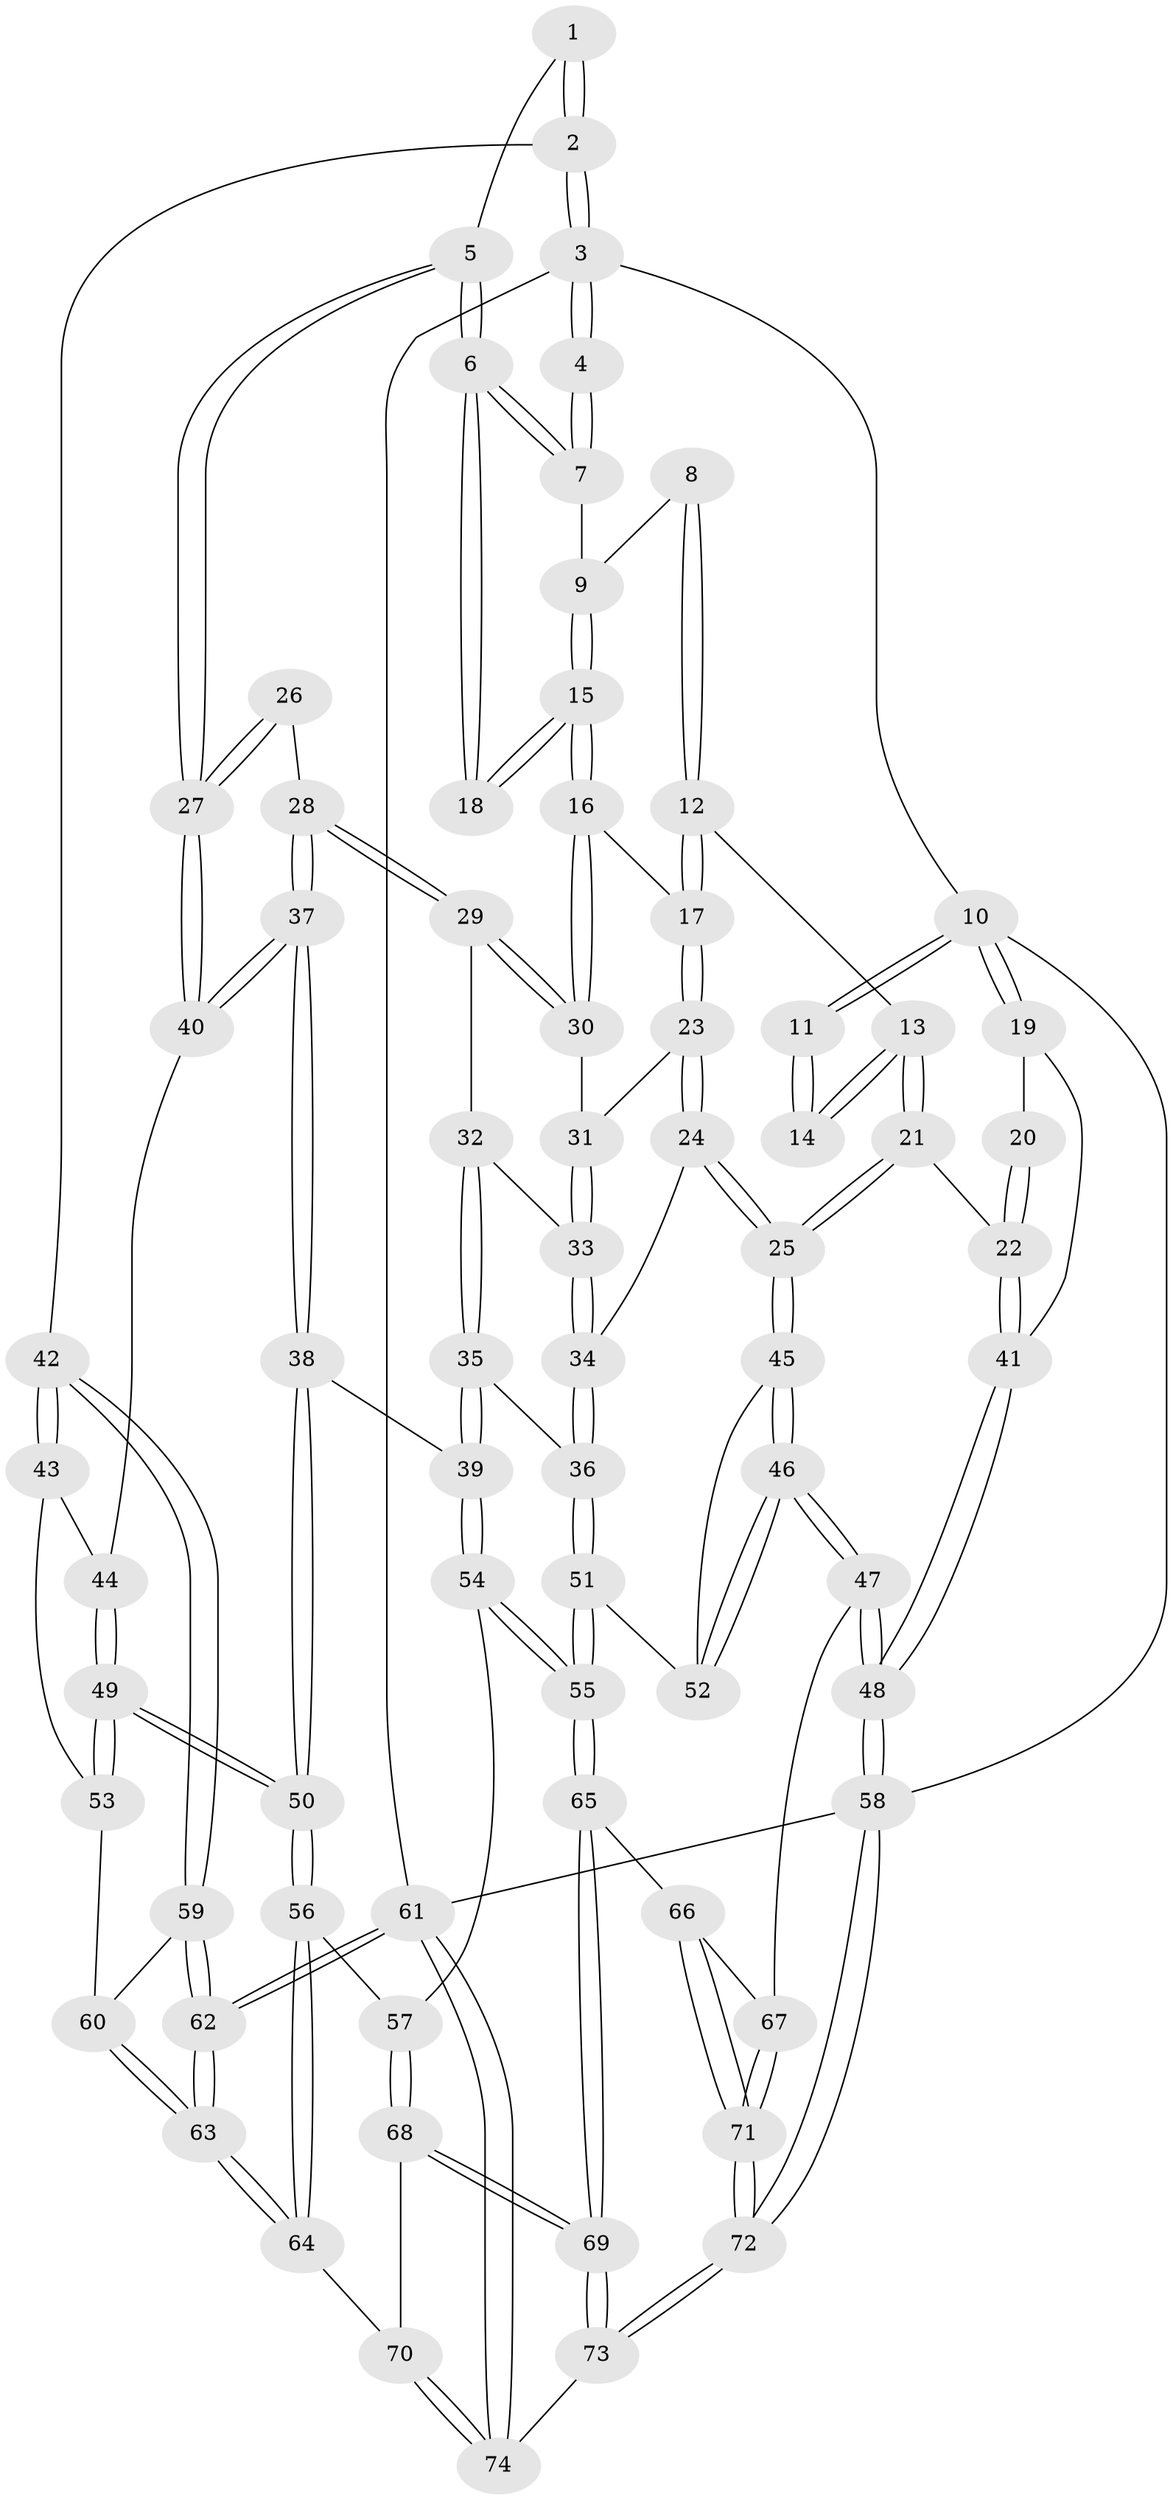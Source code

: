 // Generated by graph-tools (version 1.1) at 2025/59/03/09/25 04:59:39]
// undirected, 74 vertices, 182 edges
graph export_dot {
graph [start="1"]
  node [color=gray90,style=filled];
  1 [pos="+0.9237359505723984+0.08105506537653943"];
  2 [pos="+1+0.22917503629489044"];
  3 [pos="+1+0"];
  4 [pos="+0.7360997219438805+0"];
  5 [pos="+0.7401339254455047+0.26841821553890743"];
  6 [pos="+0.6783834997081893+0.13349444204996114"];
  7 [pos="+0.606563084022452+0"];
  8 [pos="+0.44037184122587547+0"];
  9 [pos="+0.4640557484947972+0"];
  10 [pos="+0+0"];
  11 [pos="+0+0"];
  12 [pos="+0.30970457494993825+0.07206266875028006"];
  13 [pos="+0.15844973172516438+0.12247037100251124"];
  14 [pos="+0.11461969936639224+0.11084556571664449"];
  15 [pos="+0.4833413003471796+0.22273024767265384"];
  16 [pos="+0.4746789921979268+0.22859789606740227"];
  17 [pos="+0.31100659462359076+0.07949837957641975"];
  18 [pos="+0.4904247511705196+0.2227894731570145"];
  19 [pos="+0+0"];
  20 [pos="+0.09330420497639372+0.1184535471332415"];
  21 [pos="+0.1474986716862471+0.3278984708728583"];
  22 [pos="+0+0.3144970847109453"];
  23 [pos="+0.3203667651431687+0.2532513067397252"];
  24 [pos="+0.24241963181286774+0.3854953971916399"];
  25 [pos="+0.23887889155594227+0.38630620890948375"];
  26 [pos="+0.5220454795330277+0.24918969537268598"];
  27 [pos="+0.7449751997556714+0.29202496957711366"];
  28 [pos="+0.5319584638876814+0.3606323129360773"];
  29 [pos="+0.5001642379119512+0.34606893858203297"];
  30 [pos="+0.4495816300588863+0.26434717771899363"];
  31 [pos="+0.40207004706870936+0.2668244732100885"];
  32 [pos="+0.4511966097036612+0.36041899928052556"];
  33 [pos="+0.4209687237436723+0.35571997994414994"];
  34 [pos="+0.2662704603166234+0.3976905463628981"];
  35 [pos="+0.39977227914755836+0.47134985167361126"];
  36 [pos="+0.37096498426611374+0.4817913528121144"];
  37 [pos="+0.625990982713267+0.41928954580396155"];
  38 [pos="+0.6169042425123511+0.44314722909792614"];
  39 [pos="+0.6162089848856834+0.4437261116441536"];
  40 [pos="+0.7494673885231413+0.3074433400338238"];
  41 [pos="+0+0.35714648178513275"];
  42 [pos="+1+0.37650311185298474"];
  43 [pos="+0.9498782074944452+0.3693896504919732"];
  44 [pos="+0.8184257613514143+0.33453301164267063"];
  45 [pos="+0.16749928175638856+0.5209908905081133"];
  46 [pos="+0.030484906562020183+0.6574946519883382"];
  47 [pos="+0.01568341397817165+0.6697990938639938"];
  48 [pos="+0+0.6845876581178018"];
  49 [pos="+0.7738761320440986+0.6242481462307267"];
  50 [pos="+0.742014776996119+0.6417299038568657"];
  51 [pos="+0.391963970591306+0.6358673850212713"];
  52 [pos="+0.3468841790102202+0.6222137191393718"];
  53 [pos="+0.8218055500417272+0.610716361436535"];
  54 [pos="+0.48482102888558104+0.6767108803277507"];
  55 [pos="+0.42751683902210347+0.6932574266445551"];
  56 [pos="+0.7109675662412013+0.7413620699889799"];
  57 [pos="+0.4867958720382313+0.677432497514577"];
  58 [pos="+0+1"];
  59 [pos="+1+0.401252848725067"];
  60 [pos="+0.8906336307032037+0.6355712239340571"];
  61 [pos="+1+1"];
  62 [pos="+1+1"];
  63 [pos="+1+0.9160263559224803"];
  64 [pos="+0.7383142976777002+0.8055525905317222"];
  65 [pos="+0.3756383235446828+0.786342233912006"];
  66 [pos="+0.2679408552783341+0.7877709895366839"];
  67 [pos="+0.15025764153016938+0.7533439227907388"];
  68 [pos="+0.6032531939084934+0.8870378493675916"];
  69 [pos="+0.40857837400462227+0.8754416982120223"];
  70 [pos="+0.6504881500974049+0.8959040356629377"];
  71 [pos="+0.14242032495167728+1"];
  72 [pos="+0.11645963481518727+1"];
  73 [pos="+0.37957411330212765+1"];
  74 [pos="+0.6173070097760186+1"];
  1 -- 2;
  1 -- 2;
  1 -- 5;
  2 -- 3;
  2 -- 3;
  2 -- 42;
  3 -- 4;
  3 -- 4;
  3 -- 10;
  3 -- 61;
  4 -- 7;
  4 -- 7;
  5 -- 6;
  5 -- 6;
  5 -- 27;
  5 -- 27;
  6 -- 7;
  6 -- 7;
  6 -- 18;
  6 -- 18;
  7 -- 9;
  8 -- 9;
  8 -- 12;
  8 -- 12;
  9 -- 15;
  9 -- 15;
  10 -- 11;
  10 -- 11;
  10 -- 19;
  10 -- 19;
  10 -- 58;
  11 -- 14;
  11 -- 14;
  12 -- 13;
  12 -- 17;
  12 -- 17;
  13 -- 14;
  13 -- 14;
  13 -- 21;
  13 -- 21;
  15 -- 16;
  15 -- 16;
  15 -- 18;
  15 -- 18;
  16 -- 17;
  16 -- 30;
  16 -- 30;
  17 -- 23;
  17 -- 23;
  19 -- 20;
  19 -- 41;
  20 -- 22;
  20 -- 22;
  21 -- 22;
  21 -- 25;
  21 -- 25;
  22 -- 41;
  22 -- 41;
  23 -- 24;
  23 -- 24;
  23 -- 31;
  24 -- 25;
  24 -- 25;
  24 -- 34;
  25 -- 45;
  25 -- 45;
  26 -- 27;
  26 -- 27;
  26 -- 28;
  27 -- 40;
  27 -- 40;
  28 -- 29;
  28 -- 29;
  28 -- 37;
  28 -- 37;
  29 -- 30;
  29 -- 30;
  29 -- 32;
  30 -- 31;
  31 -- 33;
  31 -- 33;
  32 -- 33;
  32 -- 35;
  32 -- 35;
  33 -- 34;
  33 -- 34;
  34 -- 36;
  34 -- 36;
  35 -- 36;
  35 -- 39;
  35 -- 39;
  36 -- 51;
  36 -- 51;
  37 -- 38;
  37 -- 38;
  37 -- 40;
  37 -- 40;
  38 -- 39;
  38 -- 50;
  38 -- 50;
  39 -- 54;
  39 -- 54;
  40 -- 44;
  41 -- 48;
  41 -- 48;
  42 -- 43;
  42 -- 43;
  42 -- 59;
  42 -- 59;
  43 -- 44;
  43 -- 53;
  44 -- 49;
  44 -- 49;
  45 -- 46;
  45 -- 46;
  45 -- 52;
  46 -- 47;
  46 -- 47;
  46 -- 52;
  46 -- 52;
  47 -- 48;
  47 -- 48;
  47 -- 67;
  48 -- 58;
  48 -- 58;
  49 -- 50;
  49 -- 50;
  49 -- 53;
  49 -- 53;
  50 -- 56;
  50 -- 56;
  51 -- 52;
  51 -- 55;
  51 -- 55;
  53 -- 60;
  54 -- 55;
  54 -- 55;
  54 -- 57;
  55 -- 65;
  55 -- 65;
  56 -- 57;
  56 -- 64;
  56 -- 64;
  57 -- 68;
  57 -- 68;
  58 -- 72;
  58 -- 72;
  58 -- 61;
  59 -- 60;
  59 -- 62;
  59 -- 62;
  60 -- 63;
  60 -- 63;
  61 -- 62;
  61 -- 62;
  61 -- 74;
  61 -- 74;
  62 -- 63;
  62 -- 63;
  63 -- 64;
  63 -- 64;
  64 -- 70;
  65 -- 66;
  65 -- 69;
  65 -- 69;
  66 -- 67;
  66 -- 71;
  66 -- 71;
  67 -- 71;
  67 -- 71;
  68 -- 69;
  68 -- 69;
  68 -- 70;
  69 -- 73;
  69 -- 73;
  70 -- 74;
  70 -- 74;
  71 -- 72;
  71 -- 72;
  72 -- 73;
  72 -- 73;
  73 -- 74;
}
